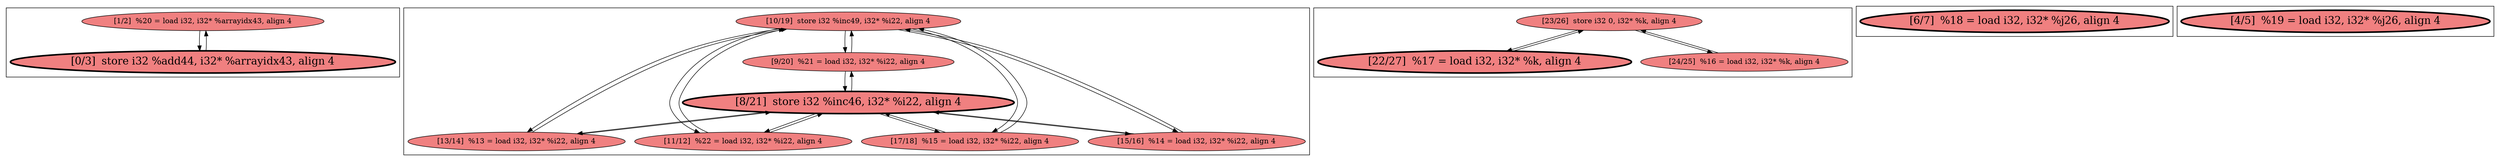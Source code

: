 
digraph G {



node270->node271 [ ]
node271->node270 [ ]
node281->node280 [ ]
node280->node281 [ ]
node276->node275 [ ]
node275->node276 [ ]
node281->node282 [ ]
node277->node278 [ ]
node278->node281 [ ]
node282->node277 [ ]
node278->node277 [ ]
node276->node274 [ ]
node282->node281 [ ]
node281->node279 [ ]
node283->node281 [ ]
node281->node278 [ ]
node281->node283 [ ]
node277->node280 [ ]
node277->node282 [ ]
node279->node281 [ ]
node283->node277 [ ]
node277->node283 [ ]
node279->node277 [ ]
node277->node279 [ ]
node274->node276 [ ]
node280->node277 [ ]


subgraph cluster4 {


node283 [fillcolor=lightcoral,label="[15/16]  %14 = load i32, i32* %i22, align 4",shape=ellipse,style=filled ]
node277 [penwidth=3.0,fontsize=20,fillcolor=lightcoral,label="[8/21]  store i32 %inc46, i32* %i22, align 4",shape=ellipse,style=filled ]
node279 [fillcolor=lightcoral,label="[17/18]  %15 = load i32, i32* %i22, align 4",shape=ellipse,style=filled ]
node282 [fillcolor=lightcoral,label="[13/14]  %13 = load i32, i32* %i22, align 4",shape=ellipse,style=filled ]
node280 [fillcolor=lightcoral,label="[9/20]  %21 = load i32, i32* %i22, align 4",shape=ellipse,style=filled ]
node278 [fillcolor=lightcoral,label="[11/12]  %22 = load i32, i32* %i22, align 4",shape=ellipse,style=filled ]
node281 [fillcolor=lightcoral,label="[10/19]  store i32 %inc49, i32* %i22, align 4",shape=ellipse,style=filled ]



}

subgraph cluster3 {


node276 [fillcolor=lightcoral,label="[23/26]  store i32 0, i32* %k, align 4",shape=ellipse,style=filled ]
node274 [fillcolor=lightcoral,label="[24/25]  %16 = load i32, i32* %k, align 4",shape=ellipse,style=filled ]
node275 [penwidth=3.0,fontsize=20,fillcolor=lightcoral,label="[22/27]  %17 = load i32, i32* %k, align 4",shape=ellipse,style=filled ]



}

subgraph cluster2 {


node273 [penwidth=3.0,fontsize=20,fillcolor=lightcoral,label="[6/7]  %18 = load i32, i32* %j26, align 4",shape=ellipse,style=filled ]



}

subgraph cluster0 {


node271 [penwidth=3.0,fontsize=20,fillcolor=lightcoral,label="[0/3]  store i32 %add44, i32* %arrayidx43, align 4",shape=ellipse,style=filled ]
node270 [fillcolor=lightcoral,label="[1/2]  %20 = load i32, i32* %arrayidx43, align 4",shape=ellipse,style=filled ]



}

subgraph cluster1 {


node272 [penwidth=3.0,fontsize=20,fillcolor=lightcoral,label="[4/5]  %19 = load i32, i32* %j26, align 4",shape=ellipse,style=filled ]



}

}
